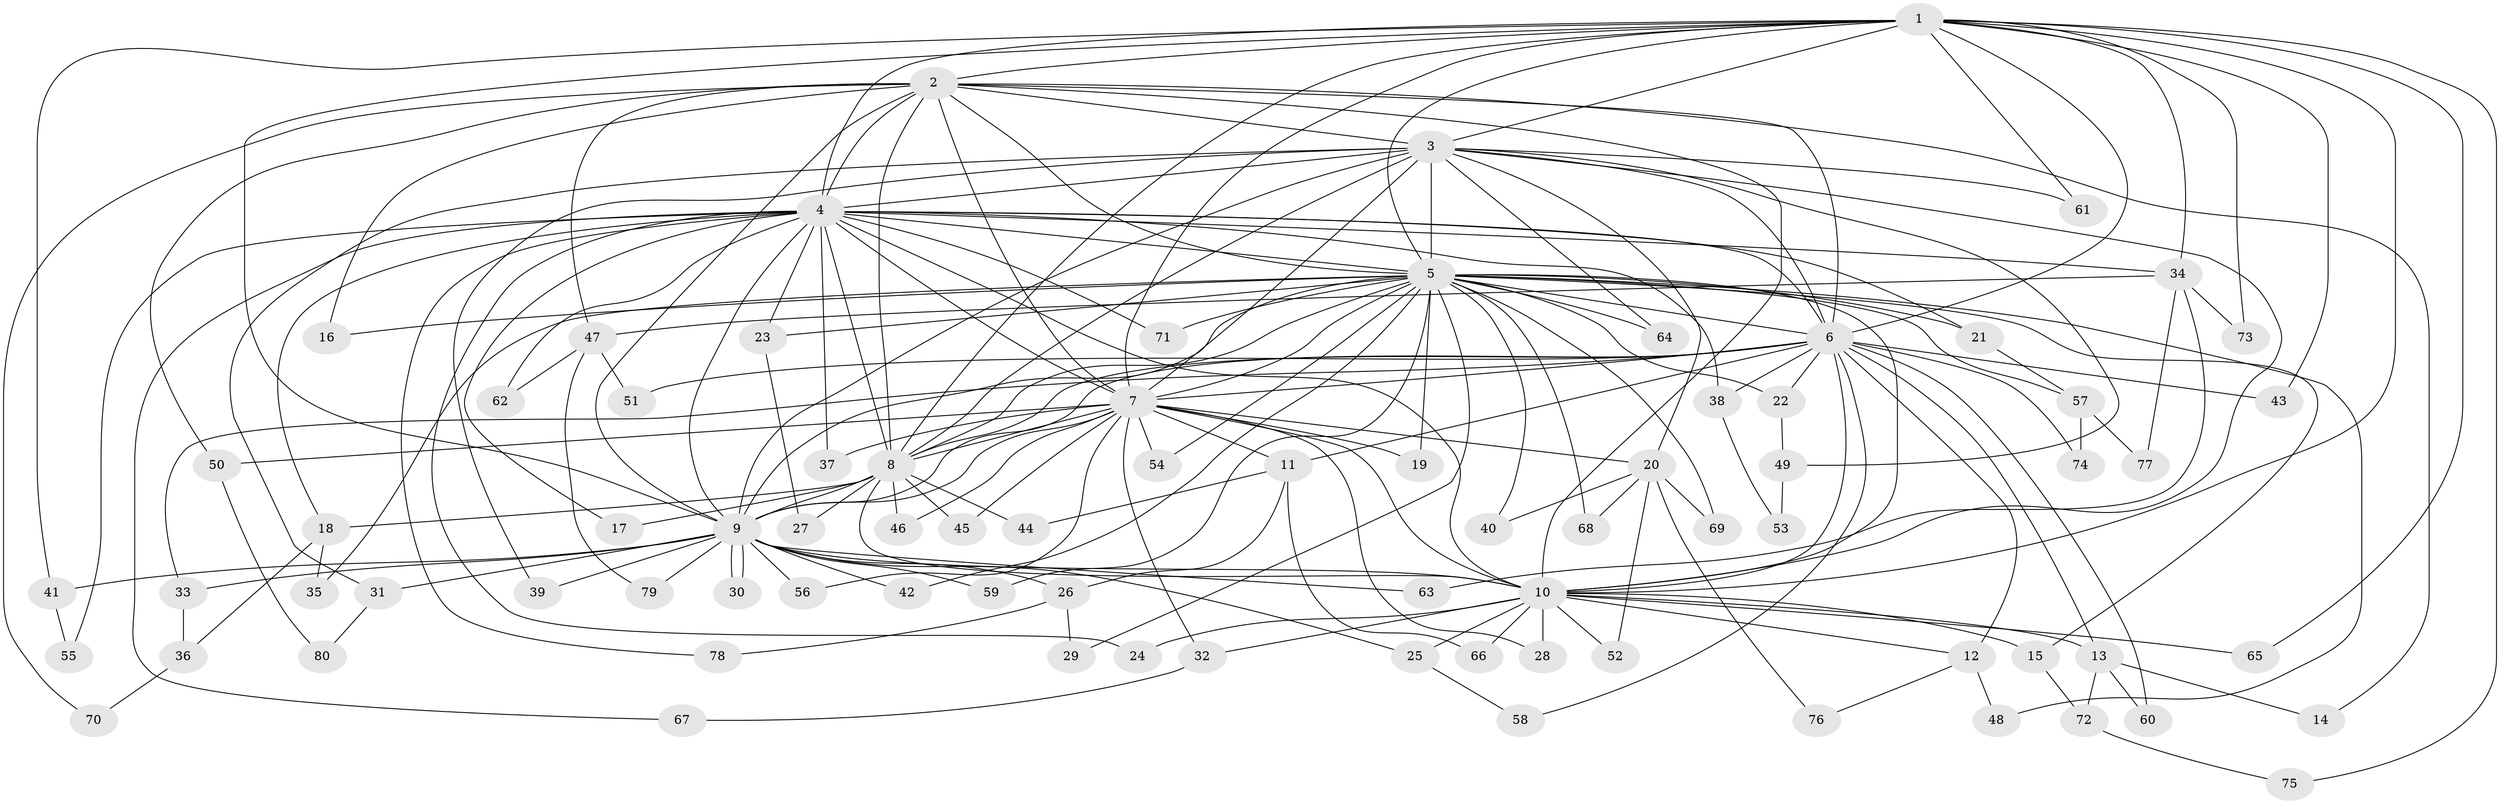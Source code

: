 // coarse degree distribution, {13: 0.016666666666666666, 17: 0.05, 18: 0.016666666666666666, 24: 0.016666666666666666, 16: 0.016666666666666666, 25: 0.016666666666666666, 5: 0.03333333333333333, 4: 0.06666666666666667, 3: 0.21666666666666667, 2: 0.5, 7: 0.016666666666666666, 1: 0.016666666666666666, 8: 0.016666666666666666}
// Generated by graph-tools (version 1.1) at 2025/51/02/27/25 19:51:43]
// undirected, 80 vertices, 185 edges
graph export_dot {
graph [start="1"]
  node [color=gray90,style=filled];
  1;
  2;
  3;
  4;
  5;
  6;
  7;
  8;
  9;
  10;
  11;
  12;
  13;
  14;
  15;
  16;
  17;
  18;
  19;
  20;
  21;
  22;
  23;
  24;
  25;
  26;
  27;
  28;
  29;
  30;
  31;
  32;
  33;
  34;
  35;
  36;
  37;
  38;
  39;
  40;
  41;
  42;
  43;
  44;
  45;
  46;
  47;
  48;
  49;
  50;
  51;
  52;
  53;
  54;
  55;
  56;
  57;
  58;
  59;
  60;
  61;
  62;
  63;
  64;
  65;
  66;
  67;
  68;
  69;
  70;
  71;
  72;
  73;
  74;
  75;
  76;
  77;
  78;
  79;
  80;
  1 -- 2;
  1 -- 3;
  1 -- 4;
  1 -- 5;
  1 -- 6;
  1 -- 7;
  1 -- 8;
  1 -- 9;
  1 -- 10;
  1 -- 34;
  1 -- 41;
  1 -- 43;
  1 -- 61;
  1 -- 65;
  1 -- 73;
  1 -- 75;
  2 -- 3;
  2 -- 4;
  2 -- 5;
  2 -- 6;
  2 -- 7;
  2 -- 8;
  2 -- 9;
  2 -- 10;
  2 -- 14;
  2 -- 16;
  2 -- 47;
  2 -- 50;
  2 -- 70;
  3 -- 4;
  3 -- 5;
  3 -- 6;
  3 -- 7;
  3 -- 8;
  3 -- 9;
  3 -- 10;
  3 -- 20;
  3 -- 31;
  3 -- 39;
  3 -- 49;
  3 -- 61;
  3 -- 64;
  4 -- 5;
  4 -- 6;
  4 -- 7;
  4 -- 8;
  4 -- 9;
  4 -- 10;
  4 -- 17;
  4 -- 18;
  4 -- 21;
  4 -- 23;
  4 -- 24;
  4 -- 34;
  4 -- 37;
  4 -- 38;
  4 -- 55;
  4 -- 62;
  4 -- 67;
  4 -- 71;
  4 -- 78;
  5 -- 6;
  5 -- 7;
  5 -- 8;
  5 -- 9;
  5 -- 10;
  5 -- 15;
  5 -- 16;
  5 -- 19;
  5 -- 21;
  5 -- 22;
  5 -- 23;
  5 -- 29;
  5 -- 35;
  5 -- 40;
  5 -- 42;
  5 -- 48;
  5 -- 54;
  5 -- 57;
  5 -- 59;
  5 -- 64;
  5 -- 68;
  5 -- 69;
  5 -- 71;
  6 -- 7;
  6 -- 8;
  6 -- 9;
  6 -- 10;
  6 -- 11;
  6 -- 12;
  6 -- 13;
  6 -- 22;
  6 -- 33;
  6 -- 38;
  6 -- 43;
  6 -- 51;
  6 -- 58;
  6 -- 60;
  6 -- 74;
  7 -- 8;
  7 -- 9;
  7 -- 10;
  7 -- 11;
  7 -- 19;
  7 -- 20;
  7 -- 28;
  7 -- 32;
  7 -- 37;
  7 -- 45;
  7 -- 46;
  7 -- 50;
  7 -- 54;
  7 -- 56;
  8 -- 9;
  8 -- 10;
  8 -- 17;
  8 -- 18;
  8 -- 27;
  8 -- 44;
  8 -- 45;
  8 -- 46;
  9 -- 10;
  9 -- 25;
  9 -- 26;
  9 -- 30;
  9 -- 30;
  9 -- 31;
  9 -- 33;
  9 -- 39;
  9 -- 41;
  9 -- 42;
  9 -- 56;
  9 -- 59;
  9 -- 63;
  9 -- 79;
  10 -- 12;
  10 -- 13;
  10 -- 15;
  10 -- 24;
  10 -- 25;
  10 -- 28;
  10 -- 32;
  10 -- 52;
  10 -- 65;
  10 -- 66;
  11 -- 26;
  11 -- 44;
  11 -- 66;
  12 -- 48;
  12 -- 76;
  13 -- 14;
  13 -- 60;
  13 -- 72;
  15 -- 72;
  18 -- 35;
  18 -- 36;
  20 -- 40;
  20 -- 52;
  20 -- 68;
  20 -- 69;
  20 -- 76;
  21 -- 57;
  22 -- 49;
  23 -- 27;
  25 -- 58;
  26 -- 29;
  26 -- 78;
  31 -- 80;
  32 -- 67;
  33 -- 36;
  34 -- 47;
  34 -- 63;
  34 -- 73;
  34 -- 77;
  36 -- 70;
  38 -- 53;
  41 -- 55;
  47 -- 51;
  47 -- 62;
  47 -- 79;
  49 -- 53;
  50 -- 80;
  57 -- 74;
  57 -- 77;
  72 -- 75;
}

